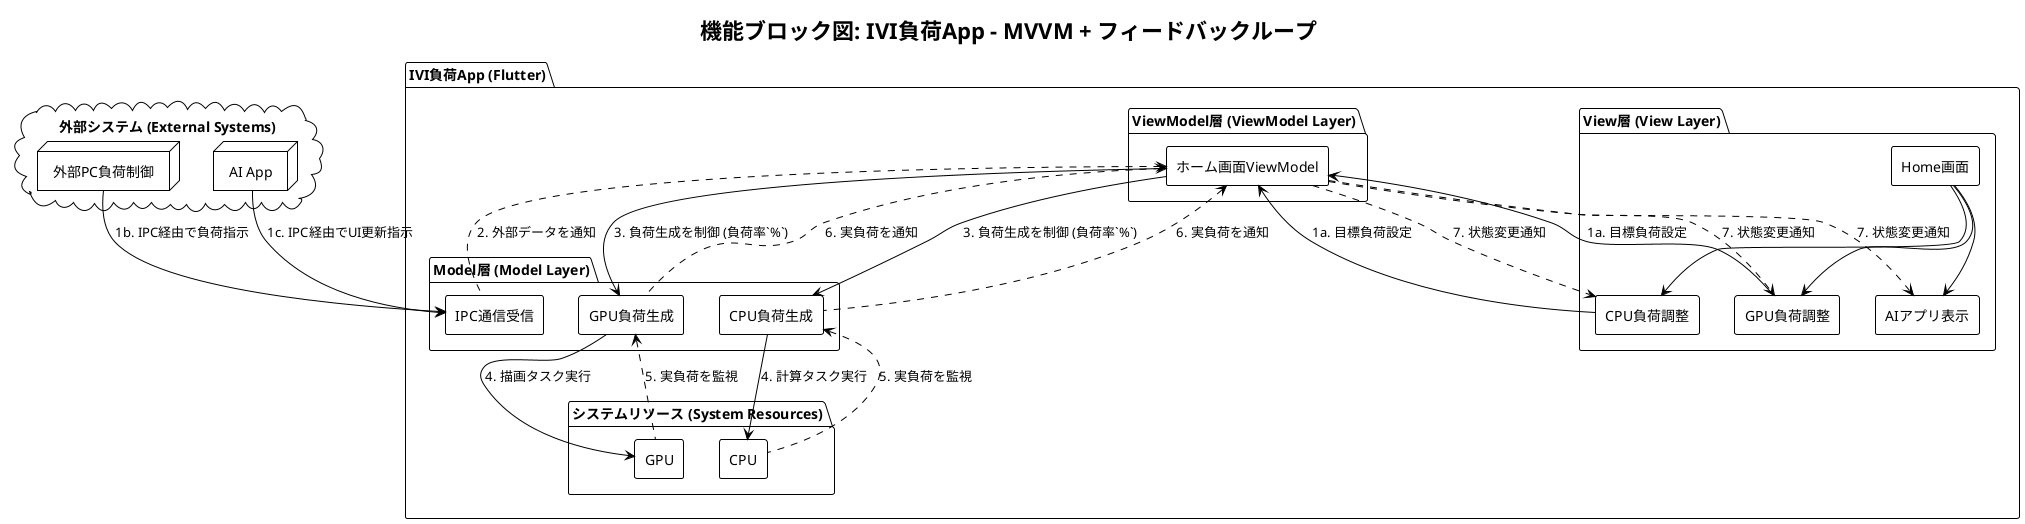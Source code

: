 @startuml
!theme plain

title 機能ブロック図: IVI負荷App - MVVM + フィードバックループ

'凡例 (Legend)
'実線 (-->): 直接的なメソッド呼び出し、またはコマンド発行 (Direct Call / Command)
'破線 (..>): 非同期の通知、またはデータバインディングによる更新 (Notification / Data Binding)

' 外部システム
cloud "外部システム (External Systems)" {
    node "外部PC負荷制御" as ExtPC
    node "AI App" as AIApp
}

package "IVI負荷App (Flutter)" {

    ' ### View層 ###
    package "View層 (View Layer)" {
        rectangle "Home画面" as HomeScreen
        rectangle "AIアプリ表示" as AiUI
        rectangle "CPU負荷調整" as CpuUI
        rectangle "GPU負荷調整" as GpuUI
        
        ' Viewの親子関係
        HomeScreen --> AiUI
        HomeScreen --> CpuUI
        HomeScreen --> GpuUI
    }

    ' ### ViewModel層 ###
    package "ViewModel層 (ViewModel Layer)" {
        rectangle "ホーム画面ViewModel" as ViewModel
    }

    ' ### Model層 ###
    package "Model層 (Model Layer)" {
        rectangle "IPC通信受信" as IpcReceiver
        rectangle "CPU負荷生成" as CpuLoadGenerator
        rectangle "GPU負荷生成" as GpuLoadGenerator
    }

    ' ### システムリソース ###
    package "システムリソース (System Resources)" {
        rectangle "CPU"
        rectangle "GPU"
    }
}

' === データフローとコントロールフロー (Data/Control Flows) ===

' --- 1. ユーザー/外部からの入力 (Input) ---
' ViewからViewModelへユーザー操作を通知
CpuUI -up-> ViewModel : 1a. 目標負荷設定
GpuUI -up-> ViewModel : 1a. 目標負荷設定

' 外部システムからModelへIPC経由で指示
ExtPC -down-> IpcReceiver : 1b. IPC経由で負荷指示
AIApp -down-> IpcReceiver : 1c. IPC経由でUI更新指示

' --- 2. ModelからViewModelへの通知 (Notification) ---
IpcReceiver .up.> ViewModel : 2. 外部データを通知

' --- 3. ViewModelからModelへの制御 (Control) ---
ViewModel -down-> CpuLoadGenerator : 3. 負荷生成を制御 (負荷率`%`)
ViewModel -down-> GpuLoadGenerator : 3. 負荷生成を制御 (負荷率`%`)

' --- 4. Modelからリソースへの実行 (Execution) ---
CpuLoadGenerator -down-> CPU : 4. 計算タスク実行
GpuLoadGenerator -down-> GPU : 4. 描画タスク実行

' --- 5. リソースからModelへのフィードバック (Feedback) ---
CPU .up.> CpuLoadGenerator : 5. 実負荷を監視
GPU .up.> GpuLoadGenerator : 5. 実負荷を監視

' --- 6. ModelからViewModelへのフィードバック (Feedback) ---
CpuLoadGenerator .up.> ViewModel : 6. 実負荷を通知
GpuLoadGenerator .up.> ViewModel : 6. 実負荷を通知

' --- 7. ViewModelからViewへの状態更新 (Data Binding) ---
ViewModel .down.> AiUI : 7. 状態変更通知
ViewModel .down.> CpuUI : 7. 状態変更通知
ViewModel .down.> GpuUI : 7. 状態変更通知

@enduml
